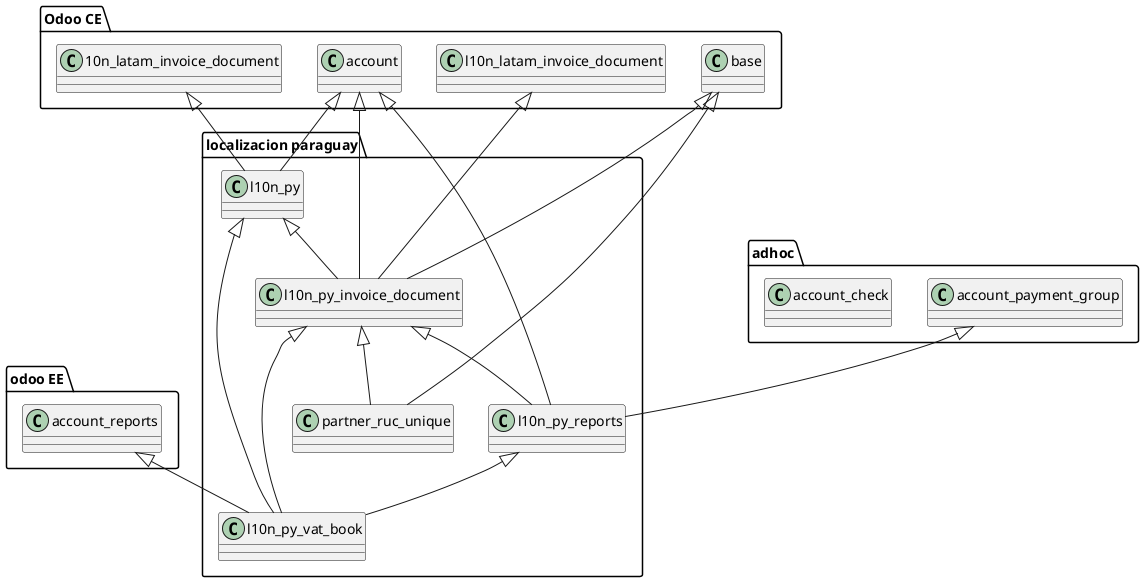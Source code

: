 @startuml

package "odoo EE" {
class account_reports
}

package "Odoo CE" {
    class base
    class account
    class l10n_latam_invoice_document
    class 10n_latam_invoice_document
}

package "adhoc" {
    class account_payment_group
    class account_check
}

package "localizacion paraguay" {
    class l10n_py
    class l10n_py_invoice_document
    class l10n_py_reports
    class l10n_py_vat_book
    class partner_ruc_unique
}

10n_latam_invoice_document <|-- l10n_py
account <|-- l10n_py

base <|--- l10n_py_invoice_document
l10n_py <|-- l10n_py_invoice_document
account <|--- l10n_py_invoice_document
l10n_latam_invoice_document <|-- l10n_py_invoice_document

account <|-- l10n_py_reports
l10n_py_invoice_document <|-- l10n_py_reports
account_payment_group <|-- l10n_py_reports

l10n_py <|-- l10n_py_vat_book
l10n_py_reports <|-- l10n_py_vat_book
l10n_py_invoice_document <|-- l10n_py_vat_book
account_reports <|-- l10n_py_vat_book

base <|-- partner_ruc_unique
l10n_py_invoice_document <|-- partner_ruc_unique

@enduml
